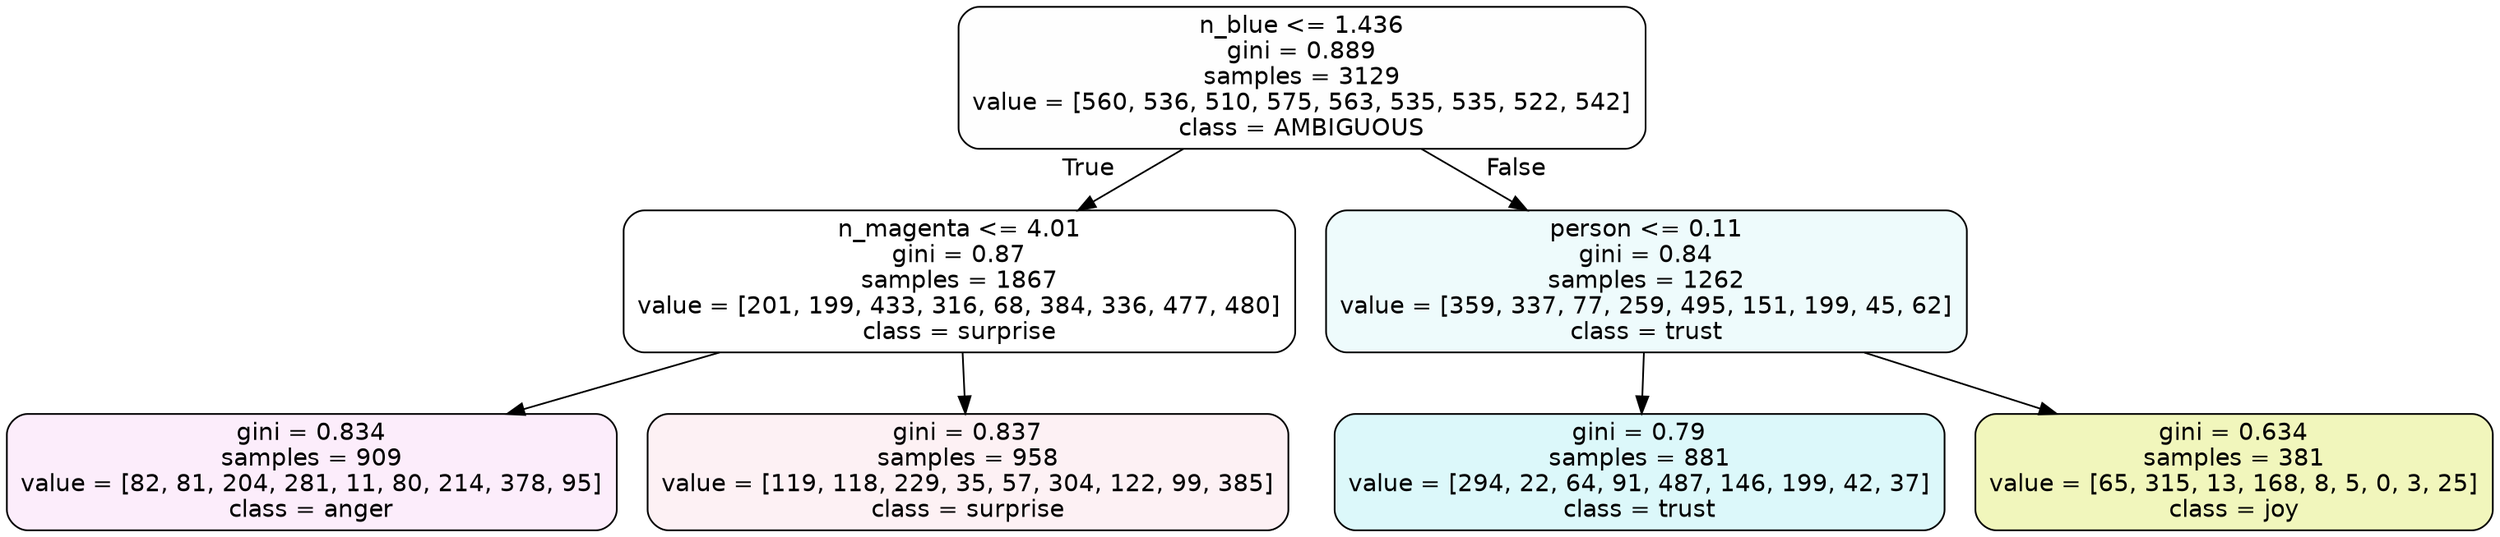 digraph Tree {
node [shape=box, style="filled, rounded", color="black", fontname=helvetica] ;
edge [fontname=helvetica] ;
0 [label="n_blue <= 1.436\ngini = 0.889\nsamples = 3129\nvalue = [560, 536, 510, 575, 563, 535, 535, 522, 542]\nclass = AMBIGUOUS", fillcolor="#39e58101"] ;
1 [label="n_magenta <= 4.01\ngini = 0.87\nsamples = 1867\nvalue = [201, 199, 433, 316, 68, 384, 336, 477, 480]\nclass = surprise", fillcolor="#e5396400"] ;
0 -> 1 [labeldistance=2.5, labelangle=45, headlabel="True"] ;
2 [label="gini = 0.834\nsamples = 909\nvalue = [82, 81, 204, 281, 11, 80, 214, 378, 95]\nclass = anger", fillcolor="#e539d716"] ;
1 -> 2 ;
3 [label="gini = 0.837\nsamples = 958\nvalue = [119, 118, 229, 35, 57, 304, 122, 99, 385]\nclass = surprise", fillcolor="#e5396412"] ;
1 -> 3 ;
4 [label="person <= 0.11\ngini = 0.84\nsamples = 1262\nvalue = [359, 337, 77, 259, 495, 151, 199, 45, 62]\nclass = trust", fillcolor="#39d7e515"] ;
0 -> 4 [labeldistance=2.5, labelangle=-45, headlabel="False"] ;
5 [label="gini = 0.79\nsamples = 881\nvalue = [294, 22, 64, 91, 487, 146, 199, 42, 37]\nclass = trust", fillcolor="#39d7e52d"] ;
4 -> 5 ;
6 [label="gini = 0.634\nsamples = 381\nvalue = [65, 315, 13, 168, 8, 5, 0, 3, 25]\nclass = joy", fillcolor="#d7e53956"] ;
4 -> 6 ;
}